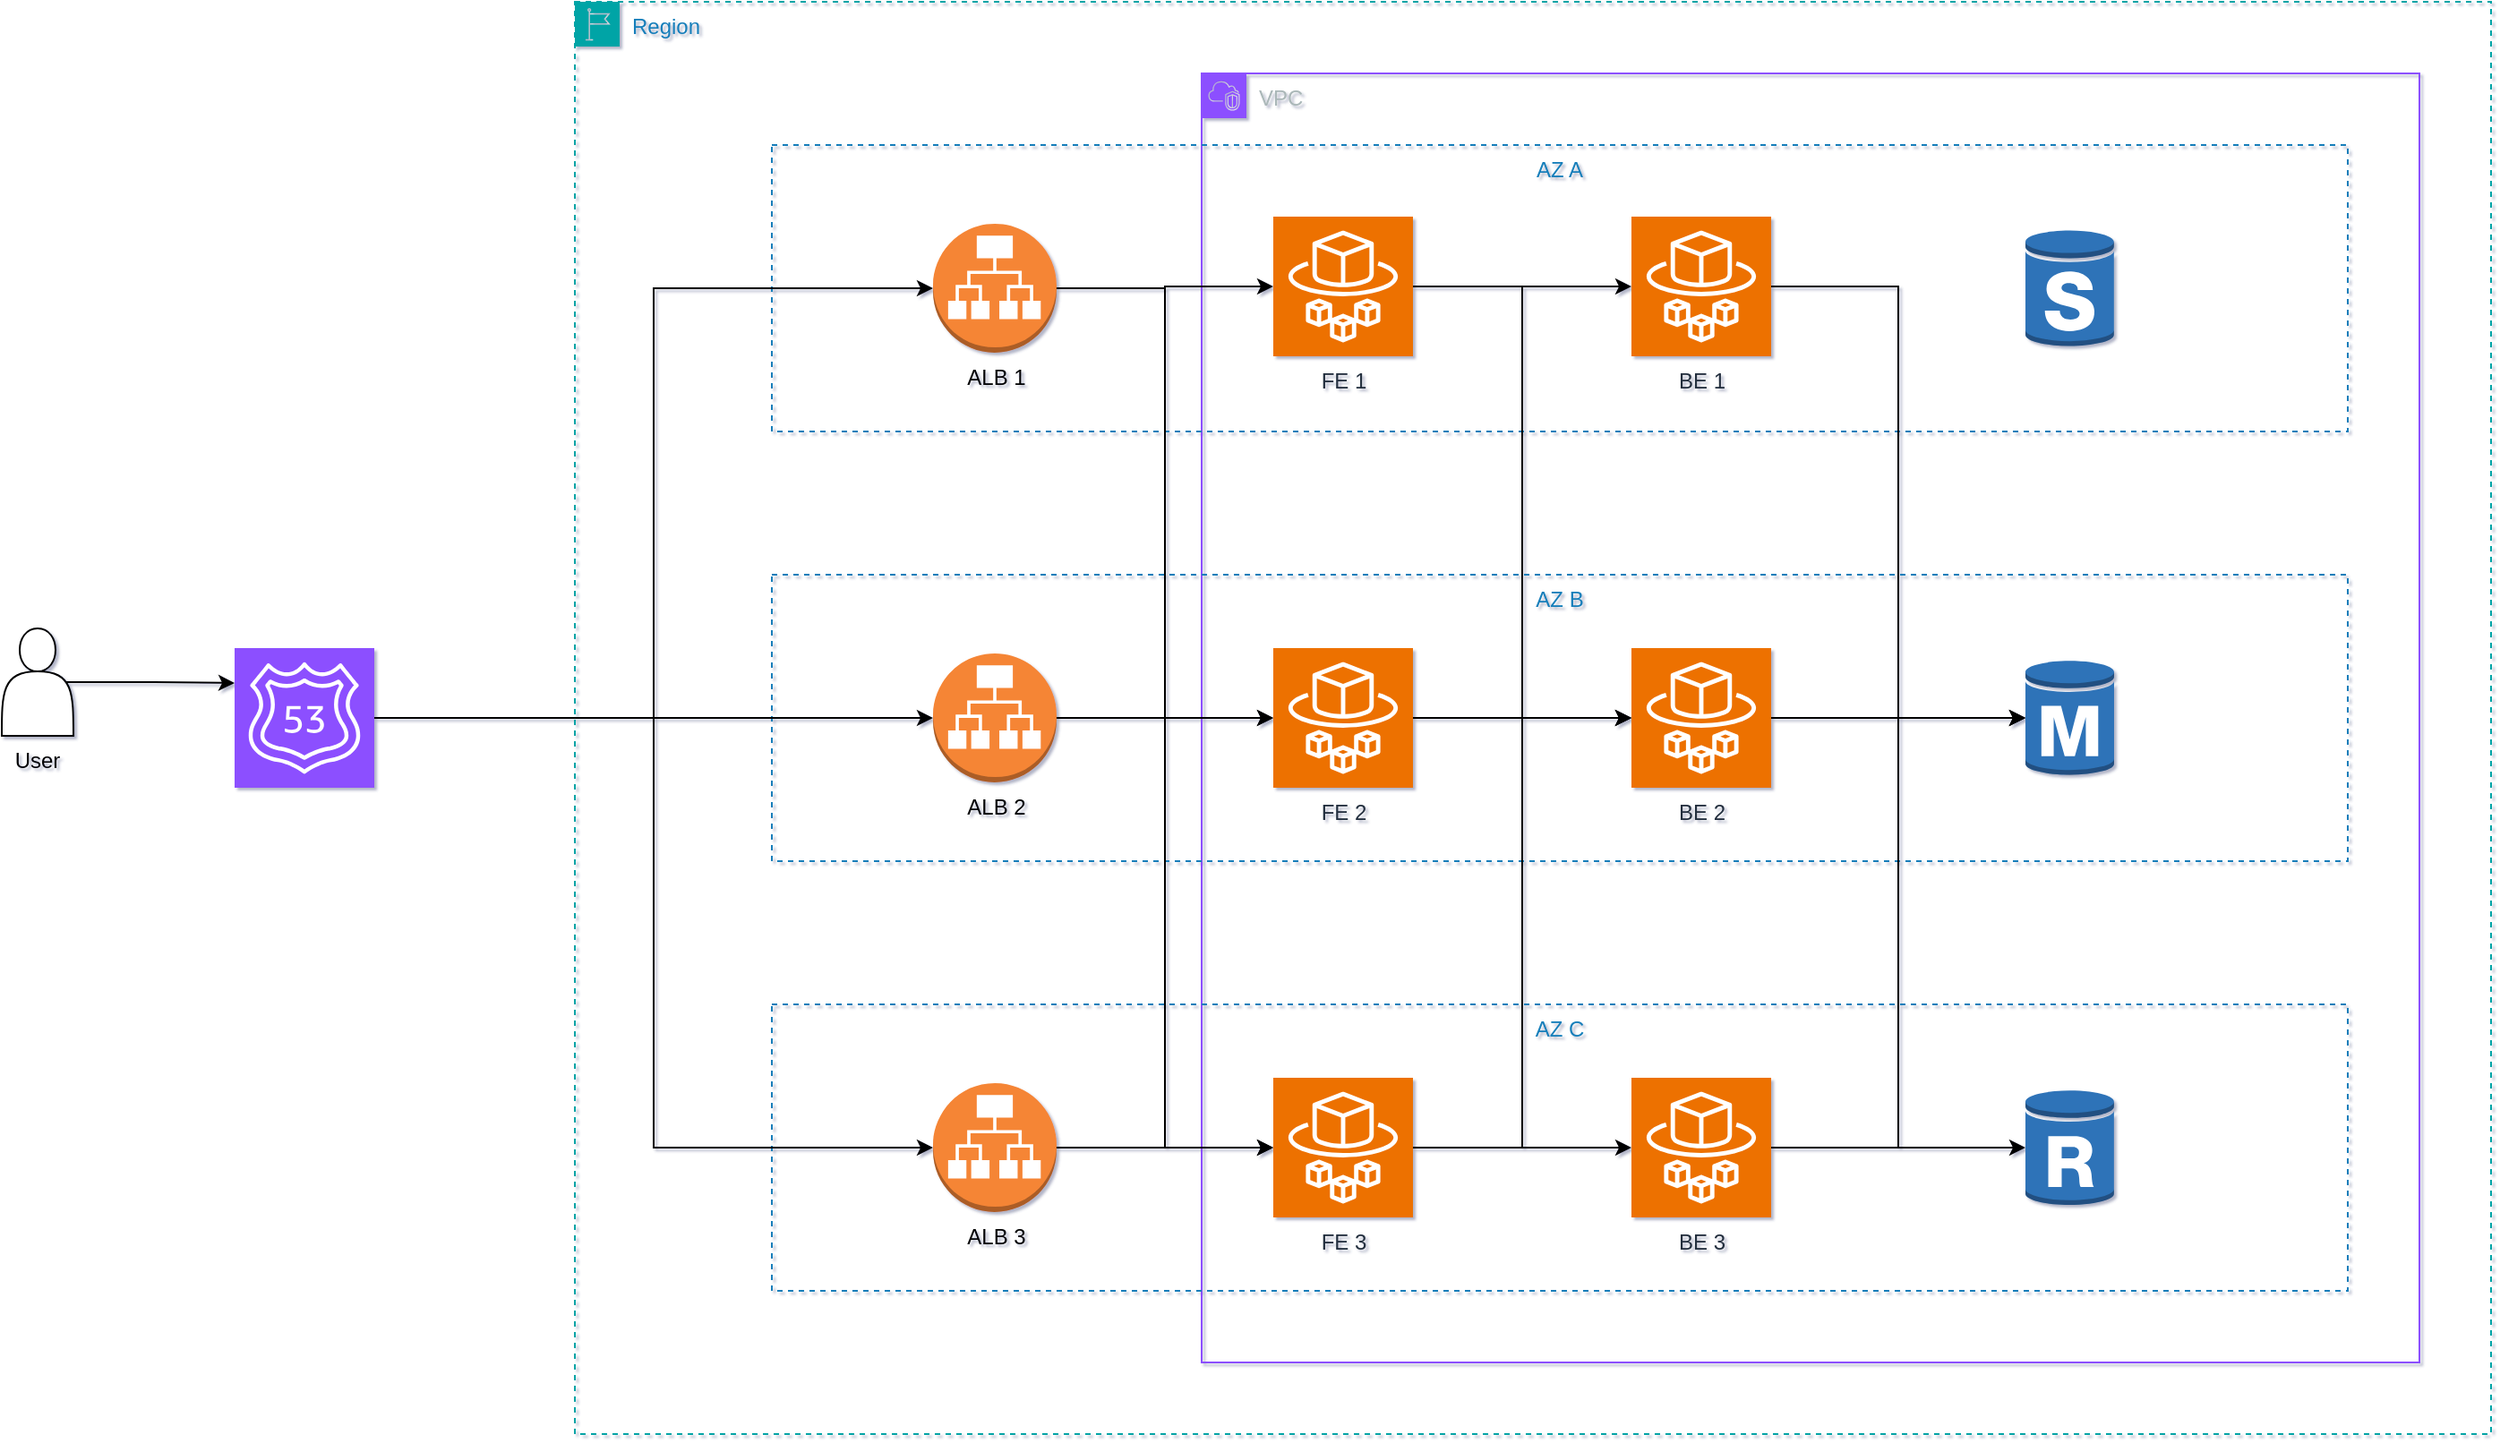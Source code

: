 <mxfile>
    <diagram id="Ht1M8jgEwFfnCIfOTk4-" name="Page-1">
        <mxGraphModel dx="424" dy="224" grid="1" gridSize="10" guides="1" tooltips="1" connect="1" arrows="1" fold="1" page="1" pageScale="1" pageWidth="1169" pageHeight="827" background="#FFFFFF" math="0" shadow="1">
            <root>
                <mxCell id="0"/>
                <mxCell id="1" parent="0"/>
                <mxCell id="lAUZnwLg1dEyD_h4AX2I-5" value="Region" style="points=[[0,0],[0.25,0],[0.5,0],[0.75,0],[1,0],[1,0.25],[1,0.5],[1,0.75],[1,1],[0.75,1],[0.5,1],[0.25,1],[0,1],[0,0.75],[0,0.5],[0,0.25]];outlineConnect=0;gradientColor=none;html=1;whiteSpace=wrap;fontSize=12;fontStyle=0;container=1;pointerEvents=0;collapsible=0;recursiveResize=0;shape=mxgraph.aws4.group;grIcon=mxgraph.aws4.group_region;strokeColor=#00A4A6;fillColor=none;verticalAlign=top;align=left;spacingLeft=30;fontColor=#147EBA;dashed=1;" parent="1" vertex="1">
                    <mxGeometry x="410" y="40" width="1070" height="800" as="geometry"/>
                </mxCell>
                <mxCell id="lAUZnwLg1dEyD_h4AX2I-1" value="VPC" style="points=[[0,0],[0.25,0],[0.5,0],[0.75,0],[1,0],[1,0.25],[1,0.5],[1,0.75],[1,1],[0.75,1],[0.5,1],[0.25,1],[0,1],[0,0.75],[0,0.5],[0,0.25]];outlineConnect=0;gradientColor=none;html=1;whiteSpace=wrap;fontSize=12;fontStyle=0;container=1;pointerEvents=0;collapsible=0;recursiveResize=0;shape=mxgraph.aws4.group;grIcon=mxgraph.aws4.group_vpc2;strokeColor=#8C4FFF;fillColor=none;verticalAlign=top;align=left;spacingLeft=30;fontColor=#AAB7B8;dashed=0;" parent="lAUZnwLg1dEyD_h4AX2I-5" vertex="1">
                    <mxGeometry x="350" y="40" width="680" height="720" as="geometry"/>
                </mxCell>
                <mxCell id="lAUZnwLg1dEyD_h4AX2I-12" value="AZ B" style="fillColor=none;strokeColor=#147EBA;dashed=1;verticalAlign=top;fontStyle=0;fontColor=#147EBA;whiteSpace=wrap;html=1;" parent="lAUZnwLg1dEyD_h4AX2I-1" vertex="1">
                    <mxGeometry x="-240" y="280" width="880" height="160" as="geometry"/>
                </mxCell>
                <mxCell id="lAUZnwLg1dEyD_h4AX2I-47" style="edgeStyle=orthogonalEdgeStyle;rounded=0;orthogonalLoop=1;jettySize=auto;html=1;exitX=1;exitY=0.5;exitDx=0;exitDy=0;exitPerimeter=0;" parent="lAUZnwLg1dEyD_h4AX2I-1" source="lAUZnwLg1dEyD_h4AX2I-13" target="lAUZnwLg1dEyD_h4AX2I-14" edge="1">
                    <mxGeometry relative="1" as="geometry"/>
                </mxCell>
                <mxCell id="lAUZnwLg1dEyD_h4AX2I-13" value="FE 2" style="sketch=0;points=[[0,0,0],[0.25,0,0],[0.5,0,0],[0.75,0,0],[1,0,0],[0,1,0],[0.25,1,0],[0.5,1,0],[0.75,1,0],[1,1,0],[0,0.25,0],[0,0.5,0],[0,0.75,0],[1,0.25,0],[1,0.5,0],[1,0.75,0]];outlineConnect=0;fontColor=#232F3E;fillColor=#ED7100;strokeColor=#ffffff;dashed=0;verticalLabelPosition=bottom;verticalAlign=top;align=center;html=1;fontSize=12;fontStyle=0;aspect=fixed;shape=mxgraph.aws4.resourceIcon;resIcon=mxgraph.aws4.fargate;" parent="lAUZnwLg1dEyD_h4AX2I-1" vertex="1">
                    <mxGeometry x="40" y="321" width="78" height="78" as="geometry"/>
                </mxCell>
                <mxCell id="lAUZnwLg1dEyD_h4AX2I-14" value="BE 2" style="sketch=0;points=[[0,0,0],[0.25,0,0],[0.5,0,0],[0.75,0,0],[1,0,0],[0,1,0],[0.25,1,0],[0.5,1,0],[0.75,1,0],[1,1,0],[0,0.25,0],[0,0.5,0],[0,0.75,0],[1,0.25,0],[1,0.5,0],[1,0.75,0]];outlineConnect=0;fontColor=#232F3E;fillColor=#ED7100;strokeColor=#ffffff;dashed=0;verticalLabelPosition=bottom;verticalAlign=top;align=center;html=1;fontSize=12;fontStyle=0;aspect=fixed;shape=mxgraph.aws4.resourceIcon;resIcon=mxgraph.aws4.fargate;" parent="lAUZnwLg1dEyD_h4AX2I-1" vertex="1">
                    <mxGeometry x="240" y="321" width="78" height="78" as="geometry"/>
                </mxCell>
                <mxCell id="lAUZnwLg1dEyD_h4AX2I-17" value="AZ C" style="fillColor=none;strokeColor=#147EBA;dashed=1;verticalAlign=top;fontStyle=0;fontColor=#147EBA;whiteSpace=wrap;html=1;" parent="lAUZnwLg1dEyD_h4AX2I-1" vertex="1">
                    <mxGeometry x="-240" y="520" width="880" height="160" as="geometry"/>
                </mxCell>
                <mxCell id="lAUZnwLg1dEyD_h4AX2I-48" style="edgeStyle=orthogonalEdgeStyle;rounded=0;orthogonalLoop=1;jettySize=auto;html=1;exitX=1;exitY=0.5;exitDx=0;exitDy=0;exitPerimeter=0;" parent="lAUZnwLg1dEyD_h4AX2I-1" source="lAUZnwLg1dEyD_h4AX2I-18" target="lAUZnwLg1dEyD_h4AX2I-19" edge="1">
                    <mxGeometry relative="1" as="geometry"/>
                </mxCell>
                <mxCell id="lAUZnwLg1dEyD_h4AX2I-51" style="edgeStyle=orthogonalEdgeStyle;rounded=0;orthogonalLoop=1;jettySize=auto;html=1;exitX=1;exitY=0.5;exitDx=0;exitDy=0;exitPerimeter=0;entryX=0;entryY=0.5;entryDx=0;entryDy=0;entryPerimeter=0;" parent="lAUZnwLg1dEyD_h4AX2I-1" source="lAUZnwLg1dEyD_h4AX2I-18" target="lAUZnwLg1dEyD_h4AX2I-14" edge="1">
                    <mxGeometry relative="1" as="geometry"/>
                </mxCell>
                <mxCell id="lAUZnwLg1dEyD_h4AX2I-18" value="FE 3" style="sketch=0;points=[[0,0,0],[0.25,0,0],[0.5,0,0],[0.75,0,0],[1,0,0],[0,1,0],[0.25,1,0],[0.5,1,0],[0.75,1,0],[1,1,0],[0,0.25,0],[0,0.5,0],[0,0.75,0],[1,0.25,0],[1,0.5,0],[1,0.75,0]];outlineConnect=0;fontColor=#232F3E;fillColor=#ED7100;strokeColor=#ffffff;dashed=0;verticalLabelPosition=bottom;verticalAlign=top;align=center;html=1;fontSize=12;fontStyle=0;aspect=fixed;shape=mxgraph.aws4.resourceIcon;resIcon=mxgraph.aws4.fargate;" parent="lAUZnwLg1dEyD_h4AX2I-1" vertex="1">
                    <mxGeometry x="40" y="561" width="78" height="78" as="geometry"/>
                </mxCell>
                <mxCell id="lAUZnwLg1dEyD_h4AX2I-19" value="BE 3" style="sketch=0;points=[[0,0,0],[0.25,0,0],[0.5,0,0],[0.75,0,0],[1,0,0],[0,1,0],[0.25,1,0],[0.5,1,0],[0.75,1,0],[1,1,0],[0,0.25,0],[0,0.5,0],[0,0.75,0],[1,0.25,0],[1,0.5,0],[1,0.75,0]];outlineConnect=0;fontColor=#232F3E;fillColor=#ED7100;strokeColor=#ffffff;dashed=0;verticalLabelPosition=bottom;verticalAlign=top;align=center;html=1;fontSize=12;fontStyle=0;aspect=fixed;shape=mxgraph.aws4.resourceIcon;resIcon=mxgraph.aws4.fargate;" parent="lAUZnwLg1dEyD_h4AX2I-1" vertex="1">
                    <mxGeometry x="240" y="561" width="78" height="78" as="geometry"/>
                </mxCell>
                <mxCell id="lAUZnwLg1dEyD_h4AX2I-6" value="AZ A" style="fillColor=none;strokeColor=#147EBA;dashed=1;verticalAlign=top;fontStyle=0;fontColor=#147EBA;whiteSpace=wrap;html=1;" parent="lAUZnwLg1dEyD_h4AX2I-1" vertex="1">
                    <mxGeometry x="-240" y="40" width="880" height="160" as="geometry"/>
                </mxCell>
                <mxCell id="lAUZnwLg1dEyD_h4AX2I-46" style="edgeStyle=orthogonalEdgeStyle;rounded=0;orthogonalLoop=1;jettySize=auto;html=1;exitX=1;exitY=0.5;exitDx=0;exitDy=0;exitPerimeter=0;" parent="lAUZnwLg1dEyD_h4AX2I-1" source="lAUZnwLg1dEyD_h4AX2I-7" target="lAUZnwLg1dEyD_h4AX2I-8" edge="1">
                    <mxGeometry relative="1" as="geometry"/>
                </mxCell>
                <mxCell id="lAUZnwLg1dEyD_h4AX2I-7" value="FE&amp;nbsp;&lt;span style=&quot;background-color: transparent; color: light-dark(rgb(35, 47, 62), rgb(189, 199, 212));&quot;&gt;1&lt;/span&gt;" style="sketch=0;points=[[0,0,0],[0.25,0,0],[0.5,0,0],[0.75,0,0],[1,0,0],[0,1,0],[0.25,1,0],[0.5,1,0],[0.75,1,0],[1,1,0],[0,0.25,0],[0,0.5,0],[0,0.75,0],[1,0.25,0],[1,0.5,0],[1,0.75,0]];outlineConnect=0;fontColor=#232F3E;fillColor=#ED7100;strokeColor=#ffffff;dashed=0;verticalLabelPosition=bottom;verticalAlign=top;align=center;html=1;fontSize=12;fontStyle=0;aspect=fixed;shape=mxgraph.aws4.resourceIcon;resIcon=mxgraph.aws4.fargate;" parent="lAUZnwLg1dEyD_h4AX2I-1" vertex="1">
                    <mxGeometry x="40" y="80" width="78" height="78" as="geometry"/>
                </mxCell>
                <mxCell id="lAUZnwLg1dEyD_h4AX2I-8" value="BE 1" style="sketch=0;points=[[0,0,0],[0.25,0,0],[0.5,0,0],[0.75,0,0],[1,0,0],[0,1,0],[0.25,1,0],[0.5,1,0],[0.75,1,0],[1,1,0],[0,0.25,0],[0,0.5,0],[0,0.75,0],[1,0.25,0],[1,0.5,0],[1,0.75,0]];outlineConnect=0;fontColor=#232F3E;fillColor=#ED7100;strokeColor=#ffffff;dashed=0;verticalLabelPosition=bottom;verticalAlign=top;align=center;html=1;fontSize=12;fontStyle=0;aspect=fixed;shape=mxgraph.aws4.resourceIcon;resIcon=mxgraph.aws4.fargate;" parent="lAUZnwLg1dEyD_h4AX2I-1" vertex="1">
                    <mxGeometry x="240" y="80" width="78" height="78" as="geometry"/>
                </mxCell>
                <mxCell id="lAUZnwLg1dEyD_h4AX2I-11" value="" style="outlineConnect=0;dashed=0;verticalLabelPosition=bottom;verticalAlign=top;align=center;html=1;shape=mxgraph.aws3.rds_db_instance;fillColor=#2E73B8;gradientColor=none;" parent="lAUZnwLg1dEyD_h4AX2I-1" vertex="1">
                    <mxGeometry x="460" y="327" width="49.5" height="66" as="geometry"/>
                </mxCell>
                <mxCell id="lAUZnwLg1dEyD_h4AX2I-22" value="" style="outlineConnect=0;dashed=0;verticalLabelPosition=bottom;verticalAlign=top;align=center;html=1;shape=mxgraph.aws3.rds_db_instance_standby_multi_az;fillColor=#2E73B8;gradientColor=none;" parent="lAUZnwLg1dEyD_h4AX2I-1" vertex="1">
                    <mxGeometry x="460" y="87" width="49.5" height="66" as="geometry"/>
                </mxCell>
                <mxCell id="lAUZnwLg1dEyD_h4AX2I-27" value="" style="outlineConnect=0;dashed=0;verticalLabelPosition=bottom;verticalAlign=top;align=center;html=1;shape=mxgraph.aws3.rds_db_instance_read_replica;fillColor=#2E73B8;gradientColor=none;" parent="lAUZnwLg1dEyD_h4AX2I-1" vertex="1">
                    <mxGeometry x="460" y="567" width="49.5" height="66" as="geometry"/>
                </mxCell>
                <mxCell id="lAUZnwLg1dEyD_h4AX2I-50" style="edgeStyle=orthogonalEdgeStyle;rounded=0;orthogonalLoop=1;jettySize=auto;html=1;exitX=1;exitY=0.5;exitDx=0;exitDy=0;exitPerimeter=0;entryX=0;entryY=0.5;entryDx=0;entryDy=0;entryPerimeter=0;" parent="lAUZnwLg1dEyD_h4AX2I-1" source="lAUZnwLg1dEyD_h4AX2I-7" target="lAUZnwLg1dEyD_h4AX2I-14" edge="1">
                    <mxGeometry relative="1" as="geometry"/>
                </mxCell>
                <mxCell id="lAUZnwLg1dEyD_h4AX2I-53" style="edgeStyle=orthogonalEdgeStyle;rounded=0;orthogonalLoop=1;jettySize=auto;html=1;exitX=1;exitY=0.5;exitDx=0;exitDy=0;exitPerimeter=0;entryX=0;entryY=0.5;entryDx=0;entryDy=0;entryPerimeter=0;" parent="lAUZnwLg1dEyD_h4AX2I-1" source="lAUZnwLg1dEyD_h4AX2I-14" target="lAUZnwLg1dEyD_h4AX2I-11" edge="1">
                    <mxGeometry relative="1" as="geometry"/>
                </mxCell>
                <mxCell id="lAUZnwLg1dEyD_h4AX2I-55" style="edgeStyle=orthogonalEdgeStyle;rounded=0;orthogonalLoop=1;jettySize=auto;html=1;exitX=1;exitY=0.5;exitDx=0;exitDy=0;exitPerimeter=0;entryX=0;entryY=0.5;entryDx=0;entryDy=0;entryPerimeter=0;" parent="lAUZnwLg1dEyD_h4AX2I-1" source="lAUZnwLg1dEyD_h4AX2I-8" target="lAUZnwLg1dEyD_h4AX2I-11" edge="1">
                    <mxGeometry relative="1" as="geometry"/>
                </mxCell>
                <mxCell id="lAUZnwLg1dEyD_h4AX2I-56" style="edgeStyle=orthogonalEdgeStyle;rounded=0;orthogonalLoop=1;jettySize=auto;html=1;exitX=1;exitY=0.5;exitDx=0;exitDy=0;exitPerimeter=0;entryX=0;entryY=0.5;entryDx=0;entryDy=0;entryPerimeter=0;" parent="lAUZnwLg1dEyD_h4AX2I-1" source="lAUZnwLg1dEyD_h4AX2I-19" target="lAUZnwLg1dEyD_h4AX2I-11" edge="1">
                    <mxGeometry relative="1" as="geometry"/>
                </mxCell>
                <mxCell id="lAUZnwLg1dEyD_h4AX2I-58" style="edgeStyle=orthogonalEdgeStyle;rounded=0;orthogonalLoop=1;jettySize=auto;html=1;exitX=1;exitY=0.5;exitDx=0;exitDy=0;exitPerimeter=0;entryX=0;entryY=0.5;entryDx=0;entryDy=0;entryPerimeter=0;" parent="lAUZnwLg1dEyD_h4AX2I-1" source="lAUZnwLg1dEyD_h4AX2I-19" target="lAUZnwLg1dEyD_h4AX2I-27" edge="1">
                    <mxGeometry relative="1" as="geometry"/>
                </mxCell>
                <mxCell id="lAUZnwLg1dEyD_h4AX2I-24" value="User" style="shape=actor;whiteSpace=wrap;html=1;labelPosition=center;verticalLabelPosition=bottom;align=center;verticalAlign=top;" parent="1" vertex="1">
                    <mxGeometry x="90" y="390" width="40" height="60" as="geometry"/>
                </mxCell>
                <mxCell id="lAUZnwLg1dEyD_h4AX2I-34" style="edgeStyle=orthogonalEdgeStyle;rounded=0;orthogonalLoop=1;jettySize=auto;html=1;exitX=1;exitY=0.5;exitDx=0;exitDy=0;exitPerimeter=0;" parent="1" source="lAUZnwLg1dEyD_h4AX2I-25" target="lAUZnwLg1dEyD_h4AX2I-15" edge="1">
                    <mxGeometry relative="1" as="geometry"/>
                </mxCell>
                <mxCell id="lAUZnwLg1dEyD_h4AX2I-25" value="" style="sketch=0;points=[[0,0,0],[0.25,0,0],[0.5,0,0],[0.75,0,0],[1,0,0],[0,1,0],[0.25,1,0],[0.5,1,0],[0.75,1,0],[1,1,0],[0,0.25,0],[0,0.5,0],[0,0.75,0],[1,0.25,0],[1,0.5,0],[1,0.75,0]];outlineConnect=0;fontColor=#232F3E;fillColor=#8C4FFF;strokeColor=#ffffff;dashed=0;verticalLabelPosition=bottom;verticalAlign=top;align=center;html=1;fontSize=12;fontStyle=0;aspect=fixed;shape=mxgraph.aws4.resourceIcon;resIcon=mxgraph.aws4.route_53;" parent="1" vertex="1">
                    <mxGeometry x="220" y="401" width="78" height="78" as="geometry"/>
                </mxCell>
                <mxCell id="lAUZnwLg1dEyD_h4AX2I-33" style="edgeStyle=orthogonalEdgeStyle;rounded=0;orthogonalLoop=1;jettySize=auto;html=1;exitX=1;exitY=0.5;exitDx=0;exitDy=0;exitPerimeter=0;entryX=0;entryY=0.5;entryDx=0;entryDy=0;entryPerimeter=0;" parent="1" source="lAUZnwLg1dEyD_h4AX2I-25" target="lAUZnwLg1dEyD_h4AX2I-9" edge="1">
                    <mxGeometry relative="1" as="geometry"/>
                </mxCell>
                <mxCell id="lAUZnwLg1dEyD_h4AX2I-35" style="edgeStyle=orthogonalEdgeStyle;rounded=0;orthogonalLoop=1;jettySize=auto;html=1;exitX=0.9;exitY=0.5;exitDx=0;exitDy=0;exitPerimeter=0;entryX=0;entryY=0.25;entryDx=0;entryDy=0;entryPerimeter=0;" parent="1" source="lAUZnwLg1dEyD_h4AX2I-24" target="lAUZnwLg1dEyD_h4AX2I-25" edge="1">
                    <mxGeometry relative="1" as="geometry"/>
                </mxCell>
                <mxCell id="lAUZnwLg1dEyD_h4AX2I-20" value="ALB 3" style="outlineConnect=0;dashed=0;verticalLabelPosition=bottom;verticalAlign=top;align=center;html=1;shape=mxgraph.aws3.application_load_balancer;fillColor=#F58536;gradientColor=none;" parent="1" vertex="1">
                    <mxGeometry x="610" y="644" width="69" height="72" as="geometry"/>
                </mxCell>
                <mxCell id="lAUZnwLg1dEyD_h4AX2I-9" value="ALB 1" style="outlineConnect=0;dashed=0;verticalLabelPosition=bottom;verticalAlign=top;align=center;html=1;shape=mxgraph.aws3.application_load_balancer;fillColor=#F58536;gradientColor=none;" parent="1" vertex="1">
                    <mxGeometry x="610" y="164" width="69" height="72" as="geometry"/>
                </mxCell>
                <mxCell id="lAUZnwLg1dEyD_h4AX2I-43" style="edgeStyle=orthogonalEdgeStyle;rounded=0;orthogonalLoop=1;jettySize=auto;html=1;exitX=1;exitY=0.5;exitDx=0;exitDy=0;exitPerimeter=0;entryX=0;entryY=0.5;entryDx=0;entryDy=0;entryPerimeter=0;" parent="1" source="lAUZnwLg1dEyD_h4AX2I-15" target="lAUZnwLg1dEyD_h4AX2I-13" edge="1">
                    <mxGeometry relative="1" as="geometry">
                        <mxPoint x="740" y="439.909" as="targetPoint"/>
                    </mxGeometry>
                </mxCell>
                <mxCell id="lAUZnwLg1dEyD_h4AX2I-15" value="ALB 2" style="outlineConnect=0;dashed=0;verticalLabelPosition=bottom;verticalAlign=top;align=center;html=1;shape=mxgraph.aws3.application_load_balancer;fillColor=#F58536;gradientColor=none;" parent="1" vertex="1">
                    <mxGeometry x="610" y="404" width="69" height="72" as="geometry"/>
                </mxCell>
                <mxCell id="lAUZnwLg1dEyD_h4AX2I-37" style="edgeStyle=orthogonalEdgeStyle;rounded=0;orthogonalLoop=1;jettySize=auto;html=1;exitX=1;exitY=0.5;exitDx=0;exitDy=0;exitPerimeter=0;entryX=0;entryY=0.5;entryDx=0;entryDy=0;entryPerimeter=0;" parent="1" source="lAUZnwLg1dEyD_h4AX2I-25" target="lAUZnwLg1dEyD_h4AX2I-20" edge="1">
                    <mxGeometry relative="1" as="geometry"/>
                </mxCell>
                <mxCell id="lAUZnwLg1dEyD_h4AX2I-40" style="edgeStyle=orthogonalEdgeStyle;rounded=0;orthogonalLoop=1;jettySize=auto;html=1;exitX=1;exitY=0.5;exitDx=0;exitDy=0;exitPerimeter=0;entryX=0;entryY=0.5;entryDx=0;entryDy=0;entryPerimeter=0;" parent="1" source="lAUZnwLg1dEyD_h4AX2I-9" target="lAUZnwLg1dEyD_h4AX2I-7" edge="1">
                    <mxGeometry relative="1" as="geometry"/>
                </mxCell>
                <mxCell id="lAUZnwLg1dEyD_h4AX2I-41" style="edgeStyle=orthogonalEdgeStyle;rounded=0;orthogonalLoop=1;jettySize=auto;html=1;exitX=1;exitY=0.5;exitDx=0;exitDy=0;exitPerimeter=0;entryX=0;entryY=0.5;entryDx=0;entryDy=0;entryPerimeter=0;" parent="1" source="lAUZnwLg1dEyD_h4AX2I-9" target="lAUZnwLg1dEyD_h4AX2I-13" edge="1">
                    <mxGeometry relative="1" as="geometry"/>
                </mxCell>
                <mxCell id="lAUZnwLg1dEyD_h4AX2I-42" style="edgeStyle=orthogonalEdgeStyle;rounded=0;orthogonalLoop=1;jettySize=auto;html=1;exitX=1;exitY=0.5;exitDx=0;exitDy=0;exitPerimeter=0;entryX=0;entryY=0.5;entryDx=0;entryDy=0;entryPerimeter=0;" parent="1" source="lAUZnwLg1dEyD_h4AX2I-9" target="lAUZnwLg1dEyD_h4AX2I-18" edge="1">
                    <mxGeometry relative="1" as="geometry"/>
                </mxCell>
                <mxCell id="lAUZnwLg1dEyD_h4AX2I-45" style="edgeStyle=orthogonalEdgeStyle;rounded=0;orthogonalLoop=1;jettySize=auto;html=1;exitX=1;exitY=0.5;exitDx=0;exitDy=0;exitPerimeter=0;entryX=0;entryY=0.5;entryDx=0;entryDy=0;entryPerimeter=0;" parent="1" source="lAUZnwLg1dEyD_h4AX2I-20" target="lAUZnwLg1dEyD_h4AX2I-18" edge="1">
                    <mxGeometry relative="1" as="geometry"/>
                </mxCell>
            </root>
        </mxGraphModel>
    </diagram>
</mxfile>